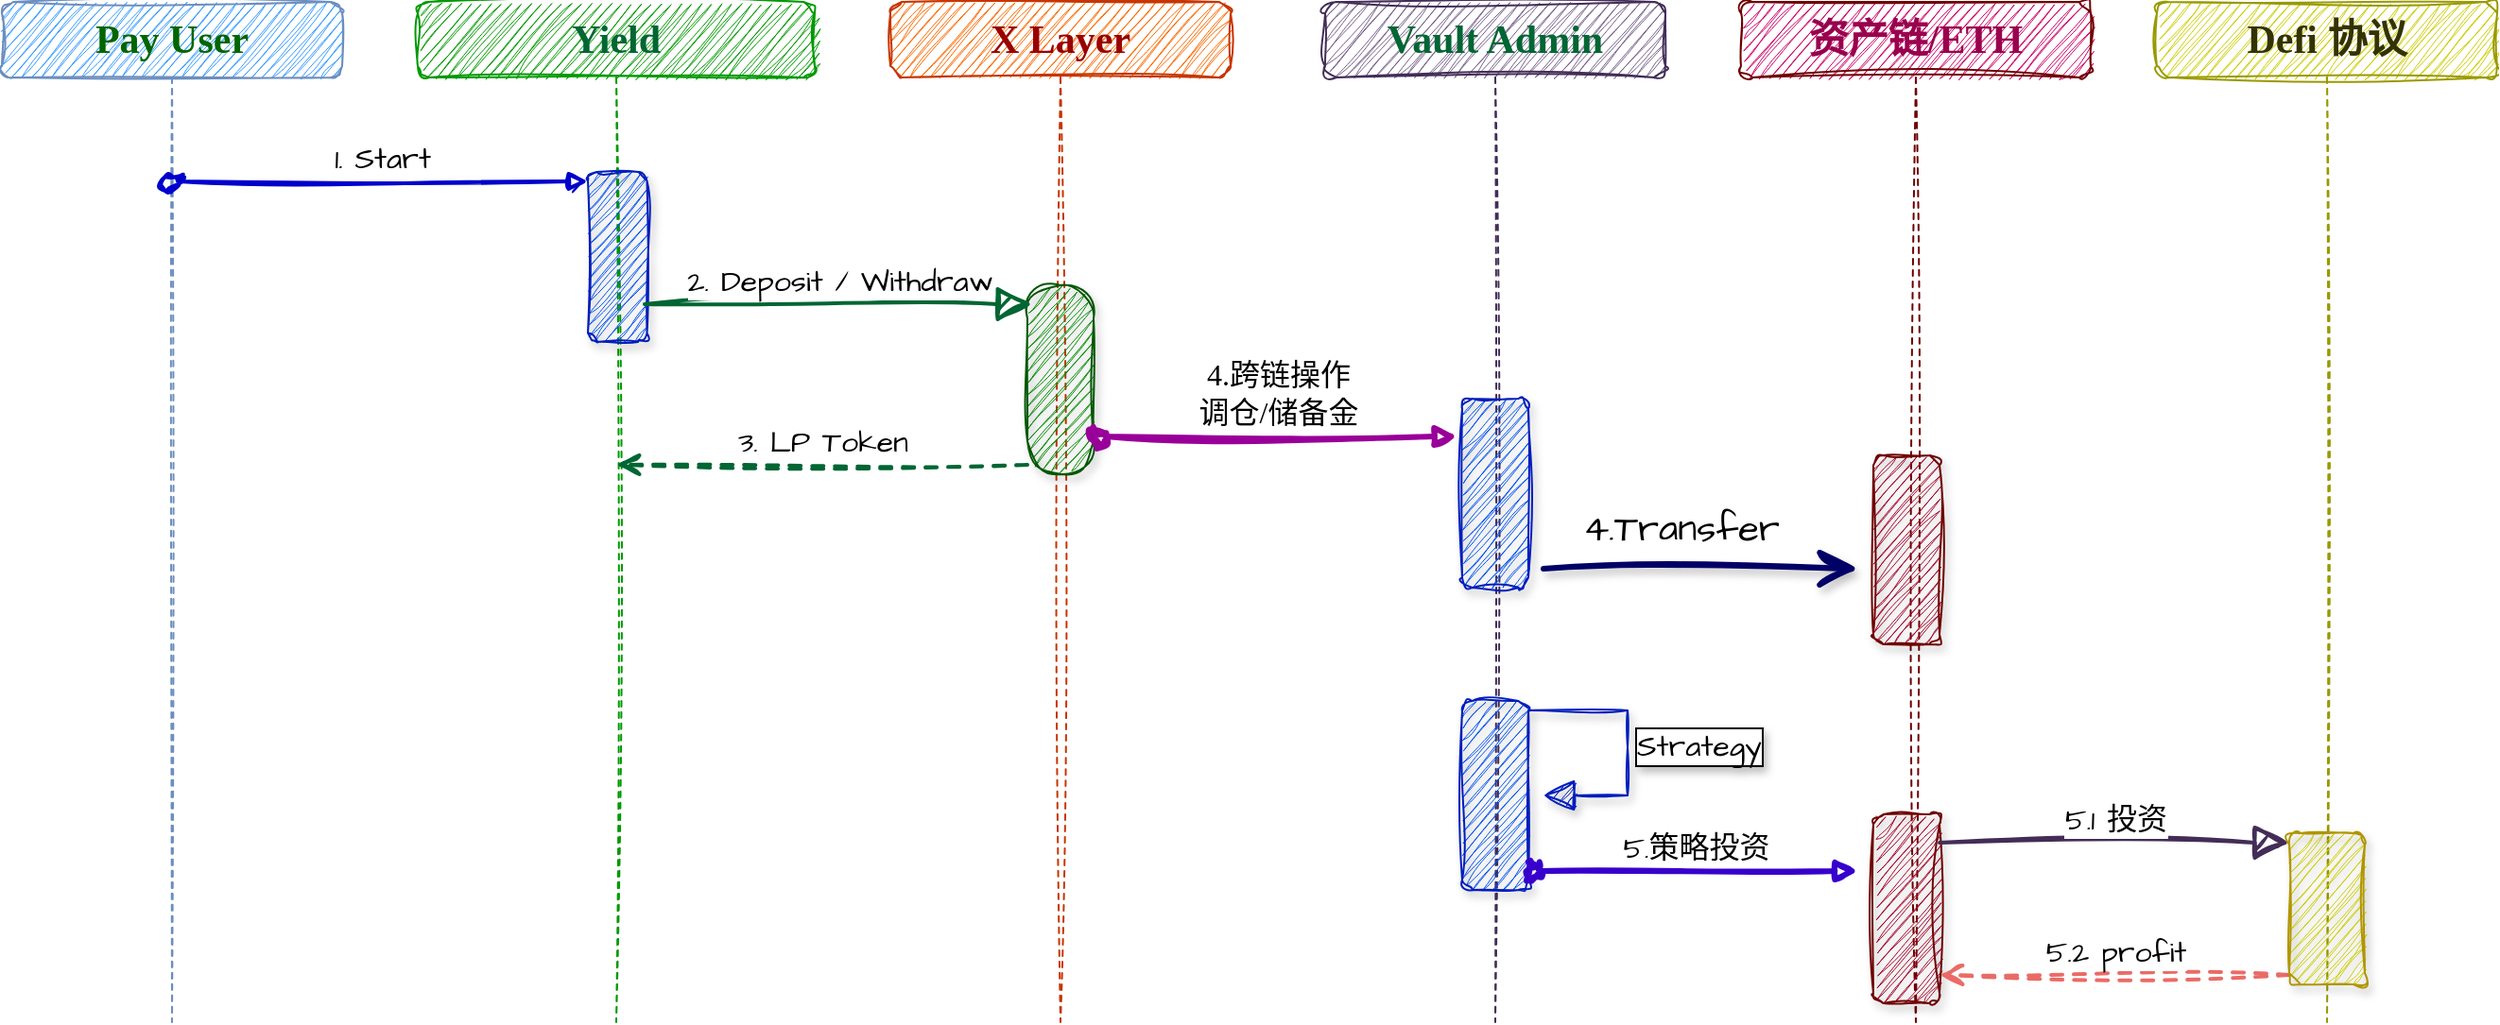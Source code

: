 <mxfile version="27.1.5">
  <diagram name="第 1 页" id="j1TzuLuGr58YibAGpSaS">
    <mxGraphModel dx="2104" dy="924" grid="1" gridSize="10" guides="1" tooltips="1" connect="1" arrows="1" fold="1" page="0" pageScale="1" pageWidth="827" pageHeight="1169" math="0" shadow="0">
      <root>
        <mxCell id="0" />
        <mxCell id="1" parent="0" />
        <mxCell id="IqrCXrtKxaEDs8SVGuVz-1" value="&lt;font style=&quot;color: rgb(0, 102, 0);&quot;&gt;Pay User&lt;/font&gt;" style="shape=umlLifeline;perimeter=lifelinePerimeter;whiteSpace=wrap;html=1;container=1;dropTarget=0;collapsible=0;recursiveResize=0;outlineConnect=0;portConstraint=eastwest;newEdgeStyle={&quot;curved&quot;:0,&quot;rounded&quot;:0};fontFamily=Comic Sans MS;sketch=1;curveFitting=1;jiggle=2;rounded=1;fillColor=#3399FF;strokeColor=#6c8ebf;fontSize=21;fontStyle=1" parent="1" vertex="1">
          <mxGeometry x="-10" width="180" height="540" as="geometry" />
        </mxCell>
        <mxCell id="IqrCXrtKxaEDs8SVGuVz-6" value="&lt;font style=&quot;color: rgb(0, 102, 51);&quot;&gt;Yield&lt;/font&gt;" style="shape=umlLifeline;perimeter=lifelinePerimeter;whiteSpace=wrap;html=1;container=1;dropTarget=0;collapsible=0;recursiveResize=0;outlineConnect=0;portConstraint=eastwest;newEdgeStyle={&quot;curved&quot;:0,&quot;rounded&quot;:0};fontFamily=Comic Sans MS;sketch=1;curveFitting=1;jiggle=2;rounded=1;fillColor=#009900;strokeColor=#009900;fontSize=21;fontStyle=1" parent="1" vertex="1">
          <mxGeometry x="210" width="210" height="540" as="geometry" />
        </mxCell>
        <mxCell id="IqrCXrtKxaEDs8SVGuVz-7" value="" style="html=1;points=[[0,0,0,0,5],[0,1,0,0,-5],[1,0,0,0,5],[1,1,0,0,-5]];perimeter=orthogonalPerimeter;outlineConnect=0;targetShapes=umlLifeline;portConstraint=eastwest;newEdgeStyle={&quot;curved&quot;:0,&quot;rounded&quot;:0};fontFamily=Architects Daughter;fontSource=https%3A%2F%2Ffonts.googleapis.com%2Fcss%3Ffamily%3DArchitects%2BDaughter;fillColor=#0050ef;strokeColor=#001DBC;fontColor=#ffffff;sketch=1;curveFitting=1;jiggle=2;rounded=1;shadow=1;" parent="IqrCXrtKxaEDs8SVGuVz-6" vertex="1">
          <mxGeometry x="90" y="90" width="31.25" height="90" as="geometry" />
        </mxCell>
        <mxCell id="IqrCXrtKxaEDs8SVGuVz-8" value="1. Start" style="html=1;verticalAlign=bottom;startArrow=oval;endArrow=block;startSize=8;curved=0;rounded=0;entryX=0;entryY=0;entryDx=0;entryDy=5;fontFamily=Architects Daughter;fontSource=https%3A%2F%2Ffonts.googleapis.com%2Fcss%3Ffamily%3DArchitects%2BDaughter;fontSize=16;sourcePerimeterSpacing=8;targetPerimeterSpacing=8;strokeColor=#0000CC;strokeWidth=2;sketch=1;curveFitting=1;jiggle=2;" parent="1" source="IqrCXrtKxaEDs8SVGuVz-1" target="IqrCXrtKxaEDs8SVGuVz-7" edge="1">
          <mxGeometry x="0.003" relative="1" as="geometry">
            <mxPoint x="150" y="215" as="sourcePoint" />
            <mxPoint as="offset" />
          </mxGeometry>
        </mxCell>
        <mxCell id="IqrCXrtKxaEDs8SVGuVz-9" value="&lt;font style=&quot;color: rgb(153, 0, 0);&quot;&gt;X Layer&lt;/font&gt;" style="shape=umlLifeline;perimeter=lifelinePerimeter;whiteSpace=wrap;html=1;container=1;dropTarget=0;collapsible=0;recursiveResize=0;outlineConnect=0;portConstraint=eastwest;newEdgeStyle={&quot;curved&quot;:0,&quot;rounded&quot;:0};fontFamily=Comic Sans MS;sketch=1;curveFitting=1;jiggle=2;rounded=1;fillColor=#fa6800;strokeColor=#C73500;fontSize=21;fontStyle=1;fontColor=#000000;" parent="1" vertex="1">
          <mxGeometry x="460" width="180" height="540" as="geometry" />
        </mxCell>
        <mxCell id="IqrCXrtKxaEDs8SVGuVz-11" value="" style="html=1;points=[[0,0,0,0,5],[0,1,0,0,-5],[1,0,0,0,5],[1,1,0,0,-5]];perimeter=orthogonalPerimeter;outlineConnect=0;targetShapes=umlLifeline;portConstraint=eastwest;newEdgeStyle={&quot;curved&quot;:0,&quot;rounded&quot;:0};fontFamily=Architects Daughter;fontSource=https%3A%2F%2Ffonts.googleapis.com%2Fcss%3Ffamily%3DArchitects%2BDaughter;fillColor=#008a00;fontColor=#ffffff;strokeColor=#005700;sketch=1;curveFitting=1;jiggle=2;shadow=1;rounded=1;arcSize=50;labelBackgroundColor=none;textShadow=1;glass=0;" parent="IqrCXrtKxaEDs8SVGuVz-9" vertex="1">
          <mxGeometry x="72.5" y="150" width="35" height="100" as="geometry" />
        </mxCell>
        <mxCell id="IqrCXrtKxaEDs8SVGuVz-12" value="2. Deposit / Withdraw" style="html=1;verticalAlign=bottom;endArrow=block;curved=0;rounded=0;entryX=0;entryY=0;entryDx=0;entryDy=5;fontFamily=Architects Daughter;fontSource=https%3A%2F%2Ffonts.googleapis.com%2Fcss%3Ffamily%3DArchitects%2BDaughter;fontSize=16;startSize=14;endSize=14;sourcePerimeterSpacing=8;targetPerimeterSpacing=8;strokeColor=#006633;strokeWidth=2;sketch=1;curveFitting=1;jiggle=2;shadow=0;" parent="1" edge="1">
          <mxGeometry relative="1" as="geometry">
            <mxPoint x="330" y="160" as="sourcePoint" />
            <mxPoint x="535" y="160" as="targetPoint" />
          </mxGeometry>
        </mxCell>
        <mxCell id="IqrCXrtKxaEDs8SVGuVz-13" value="3. LP Token" style="html=1;verticalAlign=bottom;endArrow=open;dashed=1;endSize=8;curved=0;rounded=1;exitX=0;exitY=1;exitDx=0;exitDy=-5;fontFamily=Architects Daughter;fontSource=https%3A%2F%2Ffonts.googleapis.com%2Fcss%3Ffamily%3DArchitects%2BDaughter;fontSize=16;sourcePerimeterSpacing=8;targetPerimeterSpacing=8;strokeColor=#006633;strokeWidth=2;sketch=1;curveFitting=1;jiggle=2;" parent="1" source="IqrCXrtKxaEDs8SVGuVz-11" target="IqrCXrtKxaEDs8SVGuVz-6" edge="1">
          <mxGeometry x="0.004" relative="1" as="geometry">
            <mxPoint x="400" y="195" as="targetPoint" />
            <mxPoint as="offset" />
          </mxGeometry>
        </mxCell>
        <mxCell id="So9lpCZKGh69Al9hTp2r-1" value="&lt;font style=&quot;color: rgb(0, 102, 51);&quot;&gt;Vault Admin&lt;/font&gt;" style="shape=umlLifeline;perimeter=lifelinePerimeter;whiteSpace=wrap;html=1;container=1;dropTarget=0;collapsible=0;recursiveResize=0;outlineConnect=0;portConstraint=eastwest;newEdgeStyle={&quot;curved&quot;:0,&quot;rounded&quot;:0};fontFamily=Comic Sans MS;sketch=1;curveFitting=1;jiggle=2;rounded=1;fillColor=#76608a;strokeColor=#432D57;fontSize=21;fontStyle=1;fontColor=#ffffff;" parent="1" vertex="1">
          <mxGeometry x="690" width="180" height="540" as="geometry" />
        </mxCell>
        <mxCell id="So9lpCZKGh69Al9hTp2r-2" value="" style="html=1;points=[[0,0,0,0,5],[0,1,0,0,-5],[1,0,0,0,5],[1,1,0,0,-5]];perimeter=orthogonalPerimeter;outlineConnect=0;targetShapes=umlLifeline;portConstraint=eastwest;newEdgeStyle={&quot;curved&quot;:0,&quot;rounded&quot;:0};fontFamily=Architects Daughter;fontSource=https%3A%2F%2Ffonts.googleapis.com%2Fcss%3Ffamily%3DArchitects%2BDaughter;fillColor=#0050ef;fontColor=#ffffff;strokeColor=#001DBC;sketch=1;curveFitting=1;jiggle=2;shadow=1;rounded=1;" parent="So9lpCZKGh69Al9hTp2r-1" vertex="1">
          <mxGeometry x="72.5" y="210" width="35" height="100" as="geometry" />
        </mxCell>
        <mxCell id="So9lpCZKGh69Al9hTp2r-15" value="" style="html=1;points=[[0,0,0,0,5],[0,1,0,0,-5],[1,0,0,0,5],[1,1,0,0,-5]];perimeter=orthogonalPerimeter;outlineConnect=0;targetShapes=umlLifeline;portConstraint=eastwest;newEdgeStyle={&quot;curved&quot;:0,&quot;rounded&quot;:0};fontFamily=Architects Daughter;fontSource=https%3A%2F%2Ffonts.googleapis.com%2Fcss%3Ffamily%3DArchitects%2BDaughter;fillColor=#0050ef;fontColor=#ffffff;strokeColor=#001DBC;sketch=1;curveFitting=1;jiggle=2;shadow=1;rounded=1;" parent="So9lpCZKGh69Al9hTp2r-1" vertex="1">
          <mxGeometry x="72.5" y="370" width="35" height="100" as="geometry" />
        </mxCell>
        <mxCell id="So9lpCZKGh69Al9hTp2r-17" value="Strategy" style="html=1;align=left;spacingLeft=2;endArrow=block;rounded=0;edgeStyle=orthogonalEdgeStyle;curved=0;rounded=0;fontFamily=Architects Daughter;fontSource=https%3A%2F%2Ffonts.googleapis.com%2Fcss%3Ffamily%3DArchitects%2BDaughter;fontSize=16;startSize=14;endSize=14;sourcePerimeterSpacing=8;targetPerimeterSpacing=8;exitX=1;exitY=0;exitDx=0;exitDy=5;exitPerimeter=0;sketch=1;curveFitting=1;jiggle=2;fillColor=#0050ef;strokeColor=#001DBC;shadow=1;labelBorderColor=default;textShadow=1;" parent="So9lpCZKGh69Al9hTp2r-1" source="So9lpCZKGh69Al9hTp2r-15" target="So9lpCZKGh69Al9hTp2r-15" edge="1">
          <mxGeometry relative="1" as="geometry">
            <mxPoint x="130" y="390" as="sourcePoint" />
            <Array as="points">
              <mxPoint x="160" y="375" />
              <mxPoint x="160" y="420" />
            </Array>
            <mxPoint x="143" y="420" as="targetPoint" />
          </mxGeometry>
        </mxCell>
        <mxCell id="So9lpCZKGh69Al9hTp2r-5" value="&lt;font style=&quot;color: rgb(153, 0, 77);&quot;&gt;资产链/ETH&lt;/font&gt;" style="shape=umlLifeline;perimeter=lifelinePerimeter;whiteSpace=wrap;html=1;container=1;dropTarget=0;collapsible=0;recursiveResize=0;outlineConnect=0;portConstraint=eastwest;newEdgeStyle={&quot;curved&quot;:0,&quot;rounded&quot;:0};fontFamily=Comic Sans MS;sketch=1;curveFitting=1;jiggle=2;rounded=1;fillColor=#CC0066;strokeColor=#6F0000;fontSize=21;fontStyle=1;fontColor=#ffffff;" parent="1" vertex="1">
          <mxGeometry x="910" width="185" height="540" as="geometry" />
        </mxCell>
        <mxCell id="So9lpCZKGh69Al9hTp2r-6" value="" style="html=1;points=[[0,0,0,0,5],[0,1,0,0,-5],[1,0,0,0,5],[1,1,0,0,-5]];perimeter=orthogonalPerimeter;outlineConnect=0;targetShapes=umlLifeline;portConstraint=eastwest;newEdgeStyle={&quot;curved&quot;:0,&quot;rounded&quot;:0};fontFamily=Architects Daughter;fontSource=https%3A%2F%2Ffonts.googleapis.com%2Fcss%3Ffamily%3DArchitects%2BDaughter;fillColor=#a20025;fontColor=#ffffff;strokeColor=#6F0000;sketch=1;curveFitting=1;jiggle=2;shadow=1;rounded=1;" parent="So9lpCZKGh69Al9hTp2r-5" vertex="1">
          <mxGeometry x="70" y="240" width="35" height="100" as="geometry" />
        </mxCell>
        <mxCell id="So9lpCZKGh69Al9hTp2r-19" value="" style="html=1;points=[[0,0,0,0,5],[0,1,0,0,-5],[1,0,0,0,5],[1,1,0,0,-5]];perimeter=orthogonalPerimeter;outlineConnect=0;targetShapes=umlLifeline;portConstraint=eastwest;newEdgeStyle={&quot;curved&quot;:0,&quot;rounded&quot;:0};fontFamily=Architects Daughter;fontSource=https%3A%2F%2Ffonts.googleapis.com%2Fcss%3Ffamily%3DArchitects%2BDaughter;fillColor=#a20025;fontColor=#ffffff;strokeColor=#6F0000;sketch=1;curveFitting=1;jiggle=2;shadow=1;rounded=1;" parent="So9lpCZKGh69Al9hTp2r-5" vertex="1">
          <mxGeometry x="70" y="430" width="35" height="100" as="geometry" />
        </mxCell>
        <mxCell id="So9lpCZKGh69Al9hTp2r-24" value="5.1 投资" style="html=1;verticalAlign=bottom;endArrow=block;curved=0;rounded=0;entryX=0;entryY=0;entryDx=0;entryDy=5;fontFamily=Architects Daughter;fontSource=https%3A%2F%2Ffonts.googleapis.com%2Fcss%3Ffamily%3DArchitects%2BDaughter;fontSize=16;startSize=14;endSize=14;sourcePerimeterSpacing=8;targetPerimeterSpacing=8;strokeWidth=2;fillColor=#76608a;strokeColor=#432D57;sketch=1;curveFitting=1;jiggle=2;shadow=0;" parent="So9lpCZKGh69Al9hTp2r-5" target="So9lpCZKGh69Al9hTp2r-23" edge="1">
          <mxGeometry relative="1" as="geometry">
            <mxPoint x="105" y="445" as="sourcePoint" />
          </mxGeometry>
        </mxCell>
        <mxCell id="So9lpCZKGh69Al9hTp2r-25" value="5.2 profit" style="html=1;verticalAlign=bottom;endArrow=open;dashed=1;endSize=8;curved=0;rounded=0;exitX=0;exitY=1;exitDx=0;exitDy=-5;fontFamily=Architects Daughter;fontSource=https%3A%2F%2Ffonts.googleapis.com%2Fcss%3Ffamily%3DArchitects%2BDaughter;fontSize=16;sourcePerimeterSpacing=8;targetPerimeterSpacing=8;strokeWidth=2;strokeColor=#EA6B66;sketch=1;curveFitting=1;jiggle=2;" parent="So9lpCZKGh69Al9hTp2r-5" source="So9lpCZKGh69Al9hTp2r-23" edge="1">
          <mxGeometry relative="1" as="geometry">
            <mxPoint x="105" y="515" as="targetPoint" />
          </mxGeometry>
        </mxCell>
        <mxCell id="So9lpCZKGh69Al9hTp2r-8" value="" style="edgeStyle=none;curved=0;rounded=0;orthogonalLoop=1;jettySize=auto;html=1;fontFamily=Architects Daughter;fontSource=https%3A%2F%2Ffonts.googleapis.com%2Fcss%3Ffamily%3DArchitects%2BDaughter;fontSize=16;startSize=14;endArrow=open;endSize=14;sourcePerimeterSpacing=8;targetPerimeterSpacing=8;strokeColor=#000066;strokeWidth=3;sketch=1;curveFitting=1;jiggle=2;shadow=1;" parent="1" edge="1">
          <mxGeometry relative="1" as="geometry">
            <mxPoint x="805.5" y="300" as="sourcePoint" />
            <mxPoint x="972" y="300" as="targetPoint" />
          </mxGeometry>
        </mxCell>
        <mxCell id="So9lpCZKGh69Al9hTp2r-13" value="&lt;font face=&quot;Comic Sans MS&quot;&gt;4.跨链操作&lt;/font&gt;&lt;div&gt;&lt;font face=&quot;Comic Sans MS&quot;&gt;调仓/储备金&lt;/font&gt;&lt;/div&gt;" style="html=1;verticalAlign=bottom;startArrow=oval;endArrow=block;startSize=8;curved=0;rounded=0;fontFamily=Architects Daughter;fontSource=https%3A%2F%2Ffonts.googleapis.com%2Fcss%3Ffamily%3DArchitects%2BDaughter;fontSize=16;sourcePerimeterSpacing=8;targetPerimeterSpacing=8;strokeColor=#990099;strokeWidth=3;sketch=1;curveFitting=1;jiggle=2;fillColor=#d80073;" parent="1" edge="1">
          <mxGeometry relative="1" as="geometry">
            <mxPoint x="570" y="230" as="sourcePoint" />
            <mxPoint x="760" y="230" as="targetPoint" />
            <mxPoint as="offset" />
          </mxGeometry>
        </mxCell>
        <mxCell id="So9lpCZKGh69Al9hTp2r-14" value="4.Transfer" style="text;html=1;align=center;verticalAlign=middle;resizable=0;points=[];autosize=1;strokeColor=none;fillColor=none;fontSize=20;fontFamily=Architects Daughter;fontSource=https%3A%2F%2Ffonts.googleapis.com%2Fcss%3Ffamily%3DArchitects%2BDaughter;rounded=1;sketch=1;curveFitting=1;jiggle=2;" parent="1" vertex="1">
          <mxGeometry x="813" y="258" width="130" height="40" as="geometry" />
        </mxCell>
        <mxCell id="So9lpCZKGh69Al9hTp2r-18" value="5.策略投资" style="html=1;verticalAlign=bottom;startArrow=oval;startFill=1;endArrow=block;startSize=8;curved=0;rounded=0;fontFamily=Architects Daughter;fontSource=https%3A%2F%2Ffonts.googleapis.com%2Fcss%3Ffamily%3DArchitects%2BDaughter;fontSize=16;sourcePerimeterSpacing=8;targetPerimeterSpacing=8;sketch=1;curveFitting=1;jiggle=2;fillColor=#6a00ff;strokeColor=#3700CC;strokeWidth=3;" parent="1" target="So9lpCZKGh69Al9hTp2r-19" edge="1">
          <mxGeometry width="60" relative="1" as="geometry">
            <mxPoint x="800" y="460" as="sourcePoint" />
            <mxPoint x="860" y="460" as="targetPoint" />
          </mxGeometry>
        </mxCell>
        <mxCell id="So9lpCZKGh69Al9hTp2r-20" value="&lt;font style=&quot;color: rgb(51, 51, 0);&quot;&gt;Defi 协议&lt;/font&gt;" style="shape=umlLifeline;perimeter=lifelinePerimeter;whiteSpace=wrap;html=1;container=1;dropTarget=0;collapsible=0;recursiveResize=0;outlineConnect=0;portConstraint=eastwest;newEdgeStyle={&quot;curved&quot;:0,&quot;rounded&quot;:0};fontFamily=Comic Sans MS;sketch=1;curveFitting=1;jiggle=2;rounded=1;fillColor=#CCCC00;strokeColor=#999900;fontSize=21;fontStyle=1;fontColor=#000000;" parent="1" vertex="1">
          <mxGeometry x="1130" width="180" height="540" as="geometry" />
        </mxCell>
        <mxCell id="So9lpCZKGh69Al9hTp2r-23" value="" style="html=1;points=[[0,0,0,0,5],[0,1,0,0,-5],[1,0,0,0,5],[1,1,0,0,-5]];perimeter=orthogonalPerimeter;outlineConnect=0;targetShapes=umlLifeline;portConstraint=eastwest;newEdgeStyle={&quot;curved&quot;:0,&quot;rounded&quot;:0};fontFamily=Architects Daughter;fontSource=https%3A%2F%2Ffonts.googleapis.com%2Fcss%3Ffamily%3DArchitects%2BDaughter;fillColor=#CCCC00;fontColor=#000000;strokeColor=#B09500;rounded=1;sketch=1;curveFitting=1;jiggle=2;shadow=1;" parent="So9lpCZKGh69Al9hTp2r-20" vertex="1">
          <mxGeometry x="70" y="440" width="40" height="80" as="geometry" />
        </mxCell>
      </root>
    </mxGraphModel>
  </diagram>
</mxfile>
